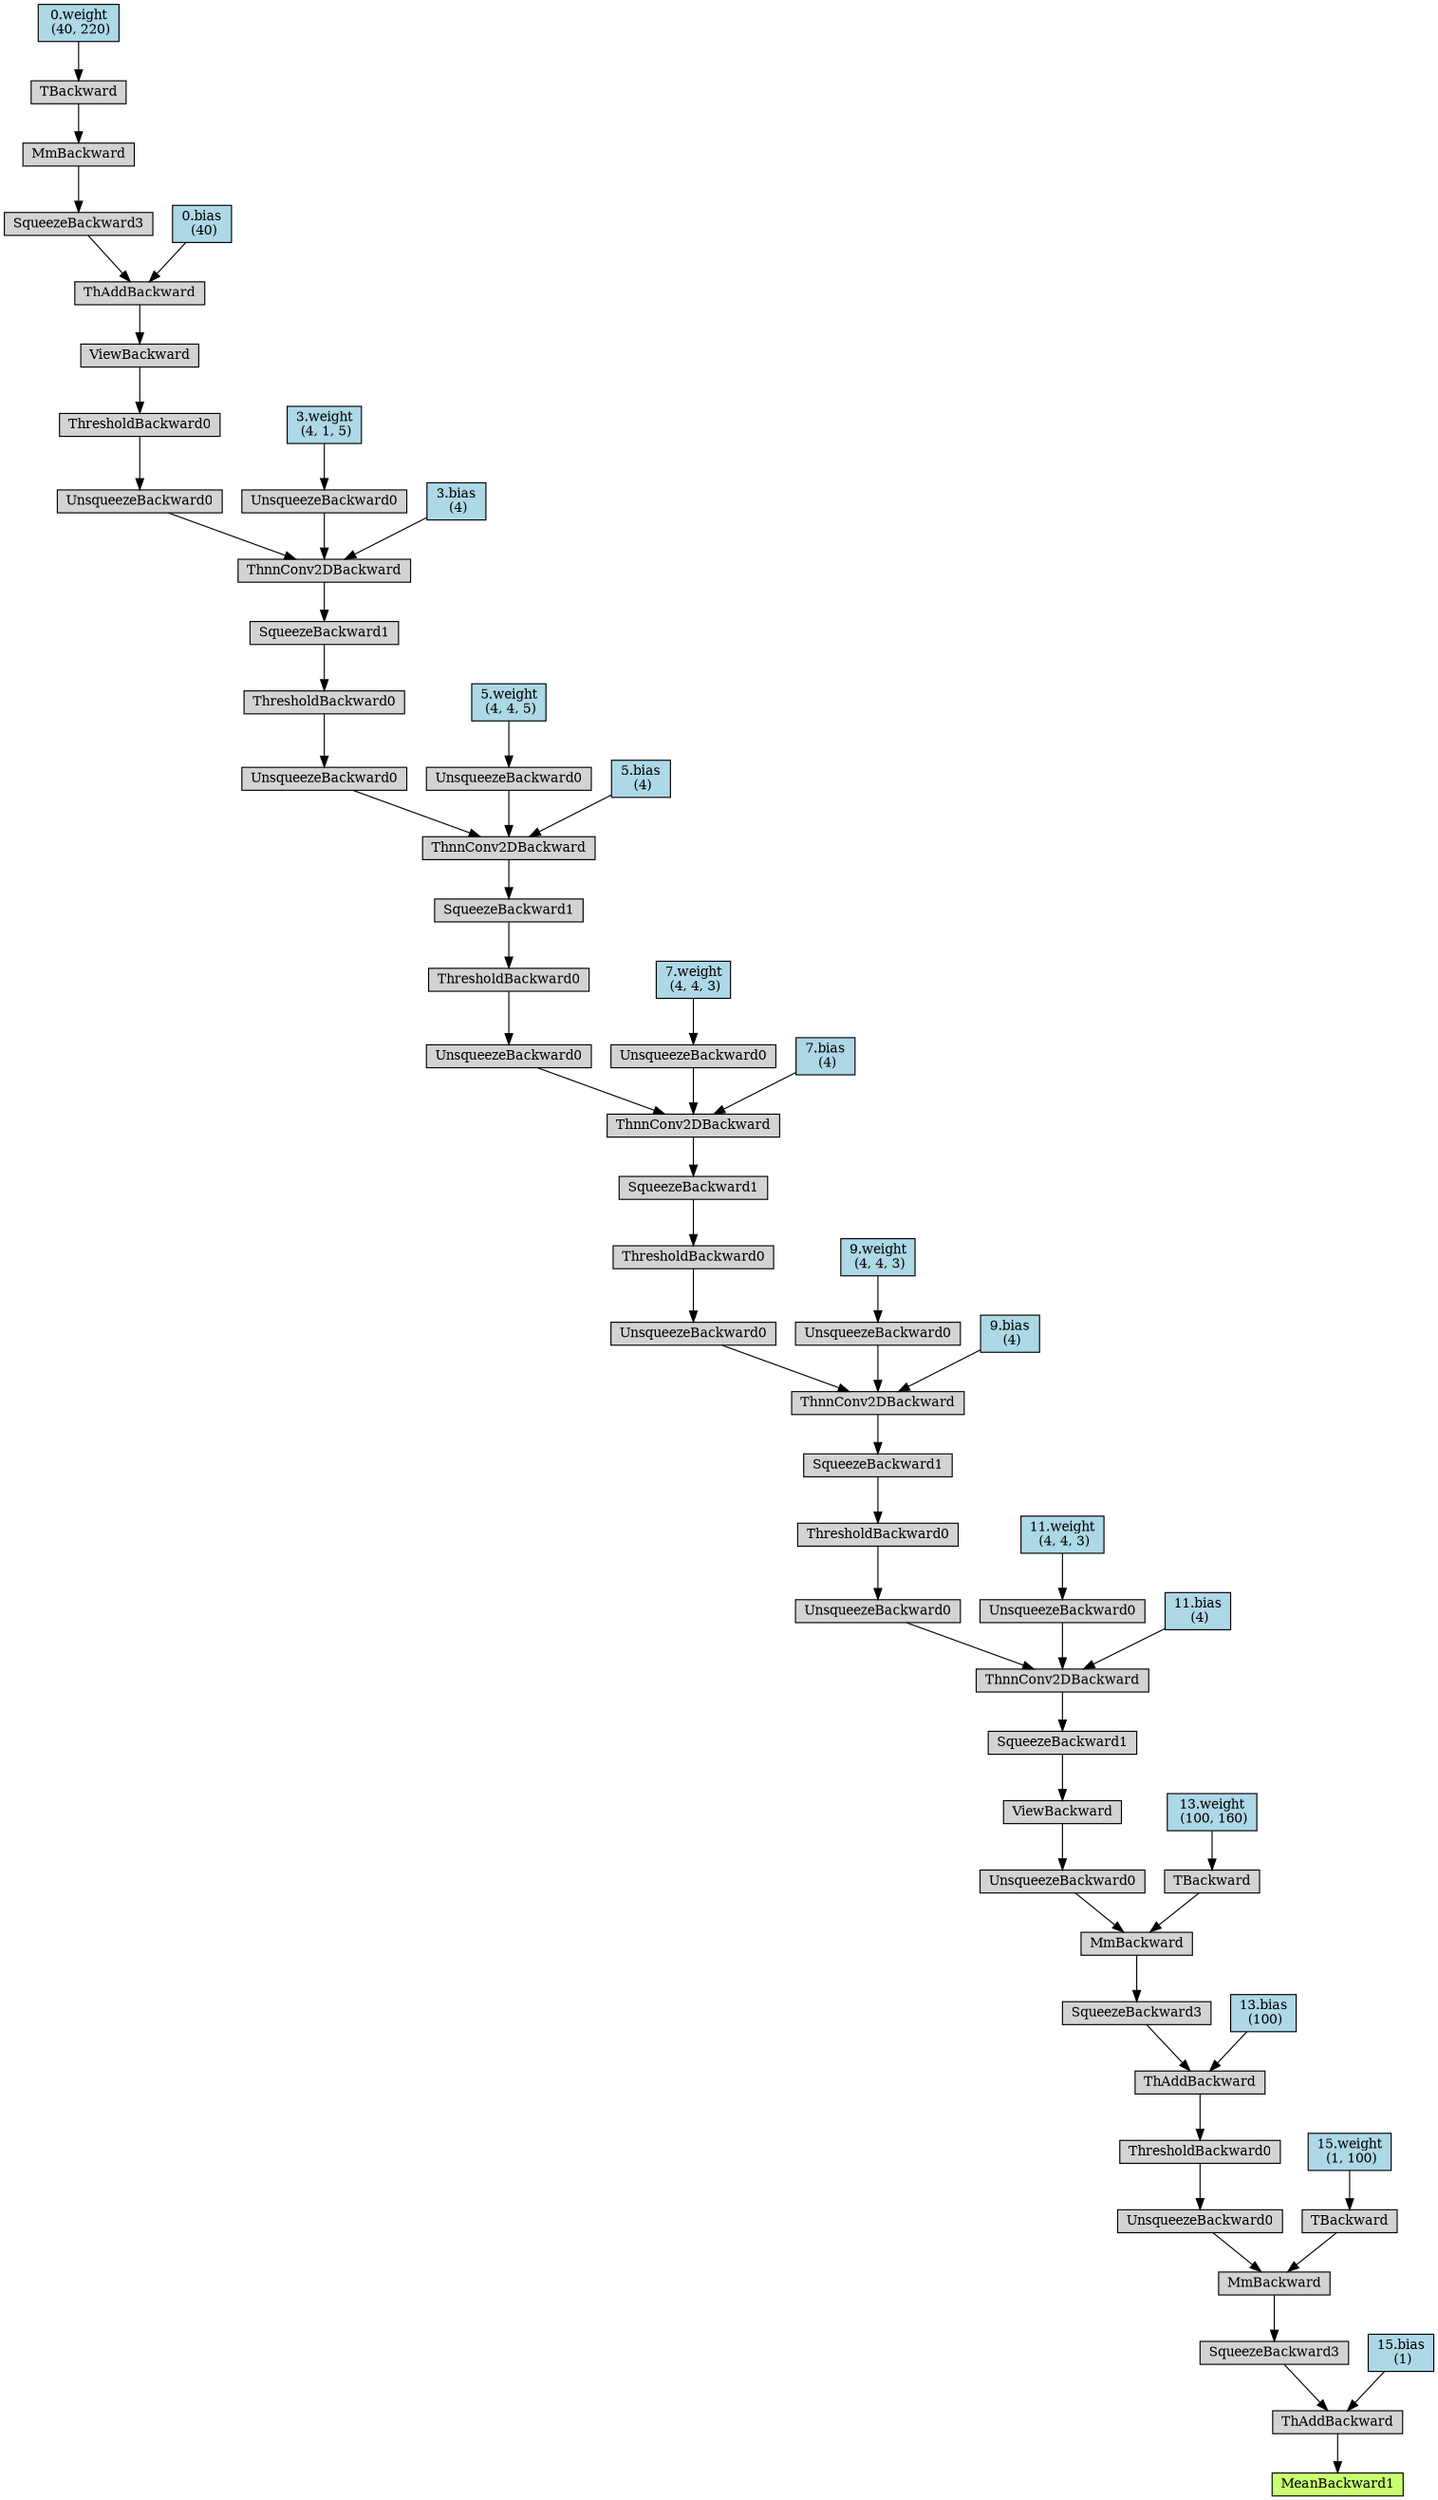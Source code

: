 digraph {
	graph [size="17.55,17.55"]
	node [align=left fontsize=12 height=0.2 ranksep=0.1 shape=box style=filled]
	4790717240 [label=MeanBackward1 fillcolor=darkolivegreen1]
	4790716456 -> 4790717240
	4790716456 [label=ThAddBackward]
	4790715728 -> 4790716456
	4790715728 [label=SqueezeBackward3]
	4790715616 -> 4790715728
	4790715616 [label=MmBackward]
	4790716288 -> 4790715616
	4790716288 [label=UnsqueezeBackward0]
	4790715504 -> 4790716288
	4790715504 [label=ThresholdBackward0]
	4790715952 -> 4790715504
	4790715952 [label=ThAddBackward]
	4790715560 -> 4790715952
	4790715560 [label=SqueezeBackward3]
	4790716064 -> 4790715560
	4790716064 [label=MmBackward]
	4790716344 -> 4790716064
	4790716344 [label=UnsqueezeBackward0]
	4790717576 -> 4790716344
	4790717576 [label=ViewBackward]
	4790716512 -> 4790717576
	4790716512 [label=SqueezeBackward1]
	4790716120 -> 4790716512
	4790716120 [label=ThnnConv2DBackward]
	4790716960 -> 4790716120
	4790716960 [label=UnsqueezeBackward0]
	4790716008 -> 4790716960
	4790716008 [label=ThresholdBackward0]
	4790717688 -> 4790716008
	4790717688 [label=SqueezeBackward1]
	4790717072 -> 4790717688
	4790717072 [label=ThnnConv2DBackward]
	4790716400 -> 4790717072
	4790716400 [label=UnsqueezeBackward0]
	4793099712 -> 4790716400
	4793099712 [label=ThresholdBackward0]
	4793051064 -> 4793099712
	4793051064 [label=SqueezeBackward1]
	4793050728 -> 4793051064
	4793050728 [label=ThnnConv2DBackward]
	4793050392 -> 4793050728
	4793050392 [label=UnsqueezeBackward0]
	4793051736 -> 4793050392
	4793051736 [label=ThresholdBackward0]
	4793051624 -> 4793051736
	4793051624 [label=SqueezeBackward1]
	4793051456 -> 4793051624
	4793051456 [label=ThnnConv2DBackward]
	4793173328 -> 4793051456
	4793173328 [label=UnsqueezeBackward0]
	4793173552 -> 4793173328
	4793173552 [label=ThresholdBackward0]
	4793173664 -> 4793173552
	4793173664 [label=SqueezeBackward1]
	4793173776 -> 4793173664
	4793173776 [label=ThnnConv2DBackward]
	4793173888 -> 4793173776
	4793173888 [label=UnsqueezeBackward0]
	4793174112 -> 4793173888
	4793174112 [label=ThresholdBackward0]
	4793174224 -> 4793174112
	4793174224 [label=ViewBackward]
	4793174336 -> 4793174224
	4793174336 [label=ThAddBackward]
	4793174448 -> 4793174336
	4793174448 [label=SqueezeBackward3]
	4793174616 -> 4793174448
	4793174616 [label=MmBackward]
	4793174728 -> 4793174616
	4793174728 [label=TBackward]
	4793174840 -> 4793174728
	4793174840 [label="0.weight
 (40, 220)" fillcolor=lightblue]
	4793174504 -> 4793174336
	4793174504 [label="0.bias
 (40)" fillcolor=lightblue]
	4793173944 -> 4793173776
	4793173944 [label=UnsqueezeBackward0]
	4793174168 -> 4793173944
	4793174168 [label="3.weight
 (4, 1, 5)" fillcolor=lightblue]
	4793174000 -> 4793173776
	4793174000 [label="3.bias
 (4)" fillcolor=lightblue]
	4793173384 -> 4793051456
	4793173384 [label=UnsqueezeBackward0]
	4793173608 -> 4793173384
	4793173608 [label="5.weight
 (4, 4, 5)" fillcolor=lightblue]
	4793173440 -> 4793051456
	4793173440 [label="5.bias
 (4)" fillcolor=lightblue]
	4793050280 -> 4793050728
	4793050280 [label=UnsqueezeBackward0]
	4793051680 -> 4793050280
	4793051680 [label="7.weight
 (4, 4, 3)" fillcolor=lightblue]
	4793050224 -> 4793050728
	4793050224 [label="7.bias
 (4)" fillcolor=lightblue]
	4790717296 -> 4790717072
	4790717296 [label=UnsqueezeBackward0]
	4793051232 -> 4790717296
	4793051232 [label="9.weight
 (4, 4, 3)" fillcolor=lightblue]
	4790717632 -> 4790717072
	4790717632 [label="9.bias
 (4)" fillcolor=lightblue]
	4790716568 -> 4790716120
	4790716568 [label=UnsqueezeBackward0]
	4790717800 -> 4790716568
	4790717800 [label="11.weight
 (4, 4, 3)" fillcolor=lightblue]
	4790717352 -> 4790716120
	4790717352 [label="11.bias
 (4)" fillcolor=lightblue]
	4790716736 -> 4790716064
	4790716736 [label=TBackward]
	4790717464 -> 4790716736
	4790717464 [label="13.weight
 (100, 160)" fillcolor=lightblue]
	4790716680 -> 4790715952
	4790716680 [label="13.bias
 (100)" fillcolor=lightblue]
	4790717520 -> 4790715616
	4790717520 [label=TBackward]
	4790717128 -> 4790717520
	4790717128 [label="15.weight
 (1, 100)" fillcolor=lightblue]
	4790716232 -> 4790716456
	4790716232 [label="15.bias
 (1)" fillcolor=lightblue]
}
